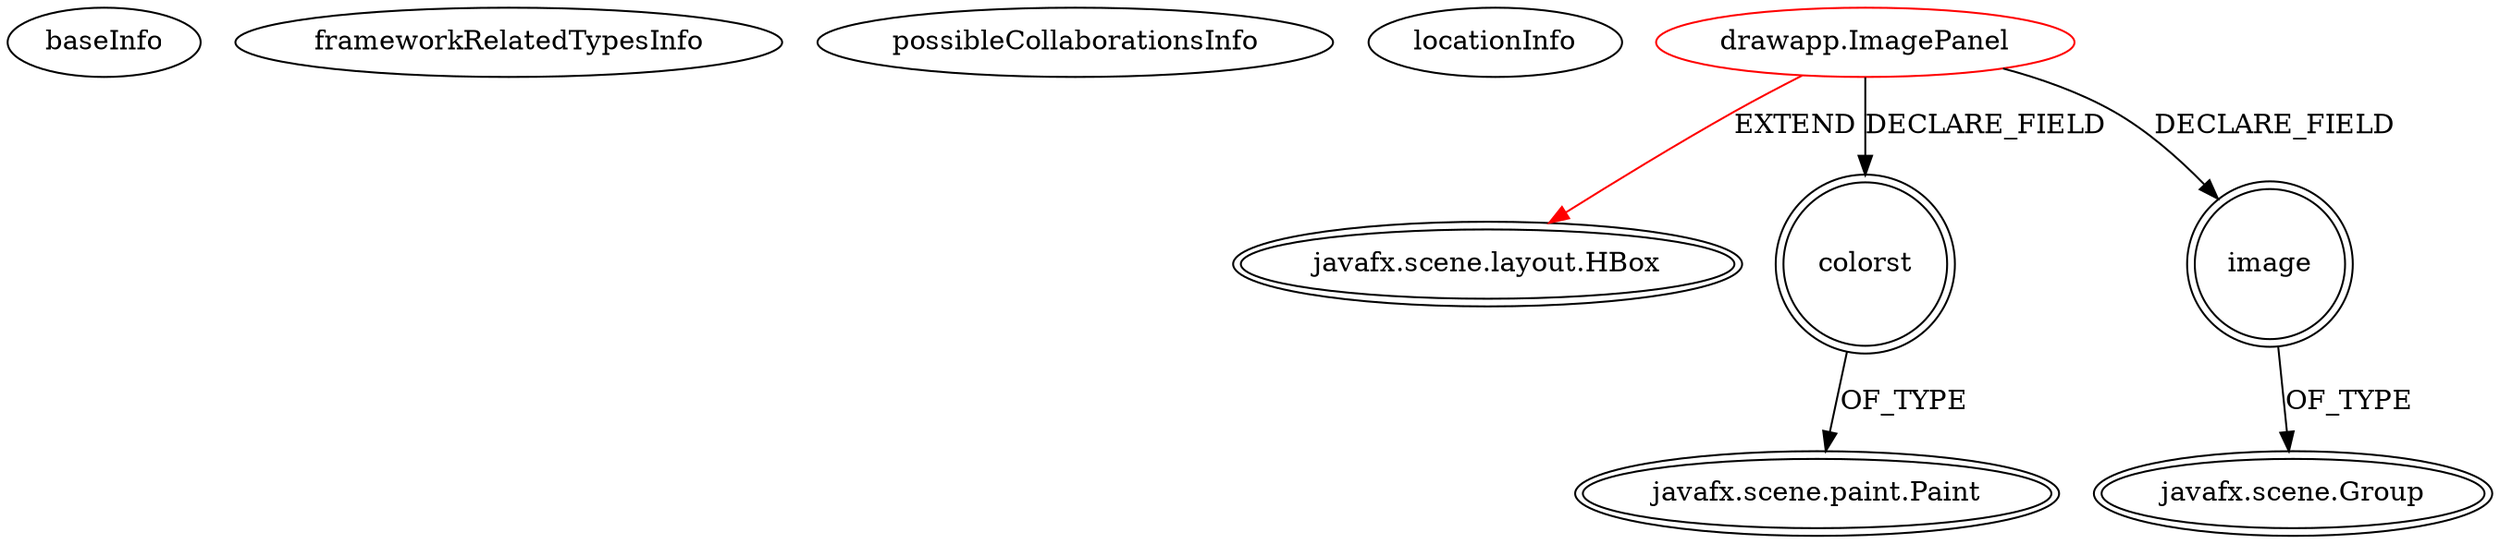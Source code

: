 digraph {
baseInfo[graphId=4060,category="extension_graph",isAnonymous=false,possibleRelation=false]
frameworkRelatedTypesInfo[0="javafx.scene.layout.HBox"]
possibleCollaborationsInfo[]
locationInfo[projectName="rwihaib-DrawAppFX",filePath="/rwihaib-DrawAppFX/DrawAppFX-master/src/drawapp/ImagePanel.java",contextSignature="ImagePanel",graphId="4060"]
0[label="drawapp.ImagePanel",vertexType="ROOT_CLIENT_CLASS_DECLARATION",isFrameworkType=false,color=red]
1[label="javafx.scene.layout.HBox",vertexType="FRAMEWORK_CLASS_TYPE",isFrameworkType=true,peripheries=2]
2[label="colorst",vertexType="FIELD_DECLARATION",isFrameworkType=true,peripheries=2,shape=circle]
3[label="javafx.scene.paint.Paint",vertexType="FRAMEWORK_CLASS_TYPE",isFrameworkType=true,peripheries=2]
4[label="image",vertexType="FIELD_DECLARATION",isFrameworkType=true,peripheries=2,shape=circle]
5[label="javafx.scene.Group",vertexType="FRAMEWORK_CLASS_TYPE",isFrameworkType=true,peripheries=2]
0->1[label="EXTEND",color=red]
0->2[label="DECLARE_FIELD"]
2->3[label="OF_TYPE"]
0->4[label="DECLARE_FIELD"]
4->5[label="OF_TYPE"]
}
